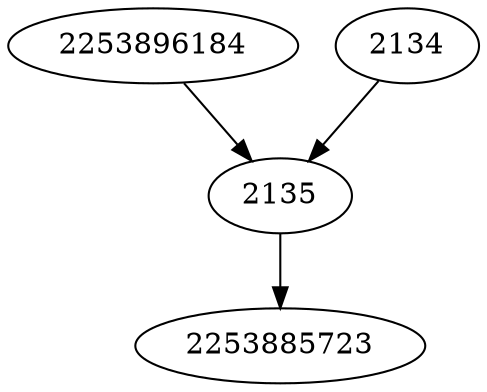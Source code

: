 strict digraph  {
2253896184;
2253885723;
2134;
2135;
2253896184 -> 2135;
2134 -> 2135;
2135 -> 2253885723;
}
